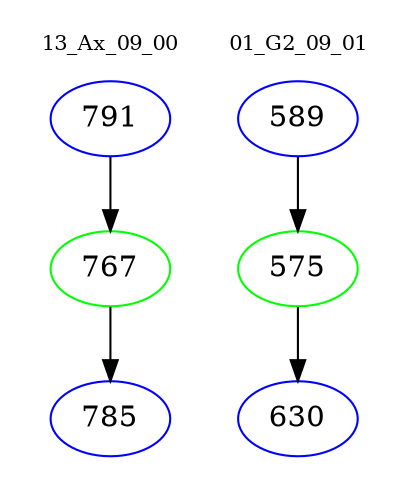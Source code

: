 digraph{
subgraph cluster_0 {
color = white
label = "13_Ax_09_00";
fontsize=10;
T0_791 [label="791", color="blue"]
T0_791 -> T0_767 [color="black"]
T0_767 [label="767", color="green"]
T0_767 -> T0_785 [color="black"]
T0_785 [label="785", color="blue"]
}
subgraph cluster_1 {
color = white
label = "01_G2_09_01";
fontsize=10;
T1_589 [label="589", color="blue"]
T1_589 -> T1_575 [color="black"]
T1_575 [label="575", color="green"]
T1_575 -> T1_630 [color="black"]
T1_630 [label="630", color="blue"]
}
}
